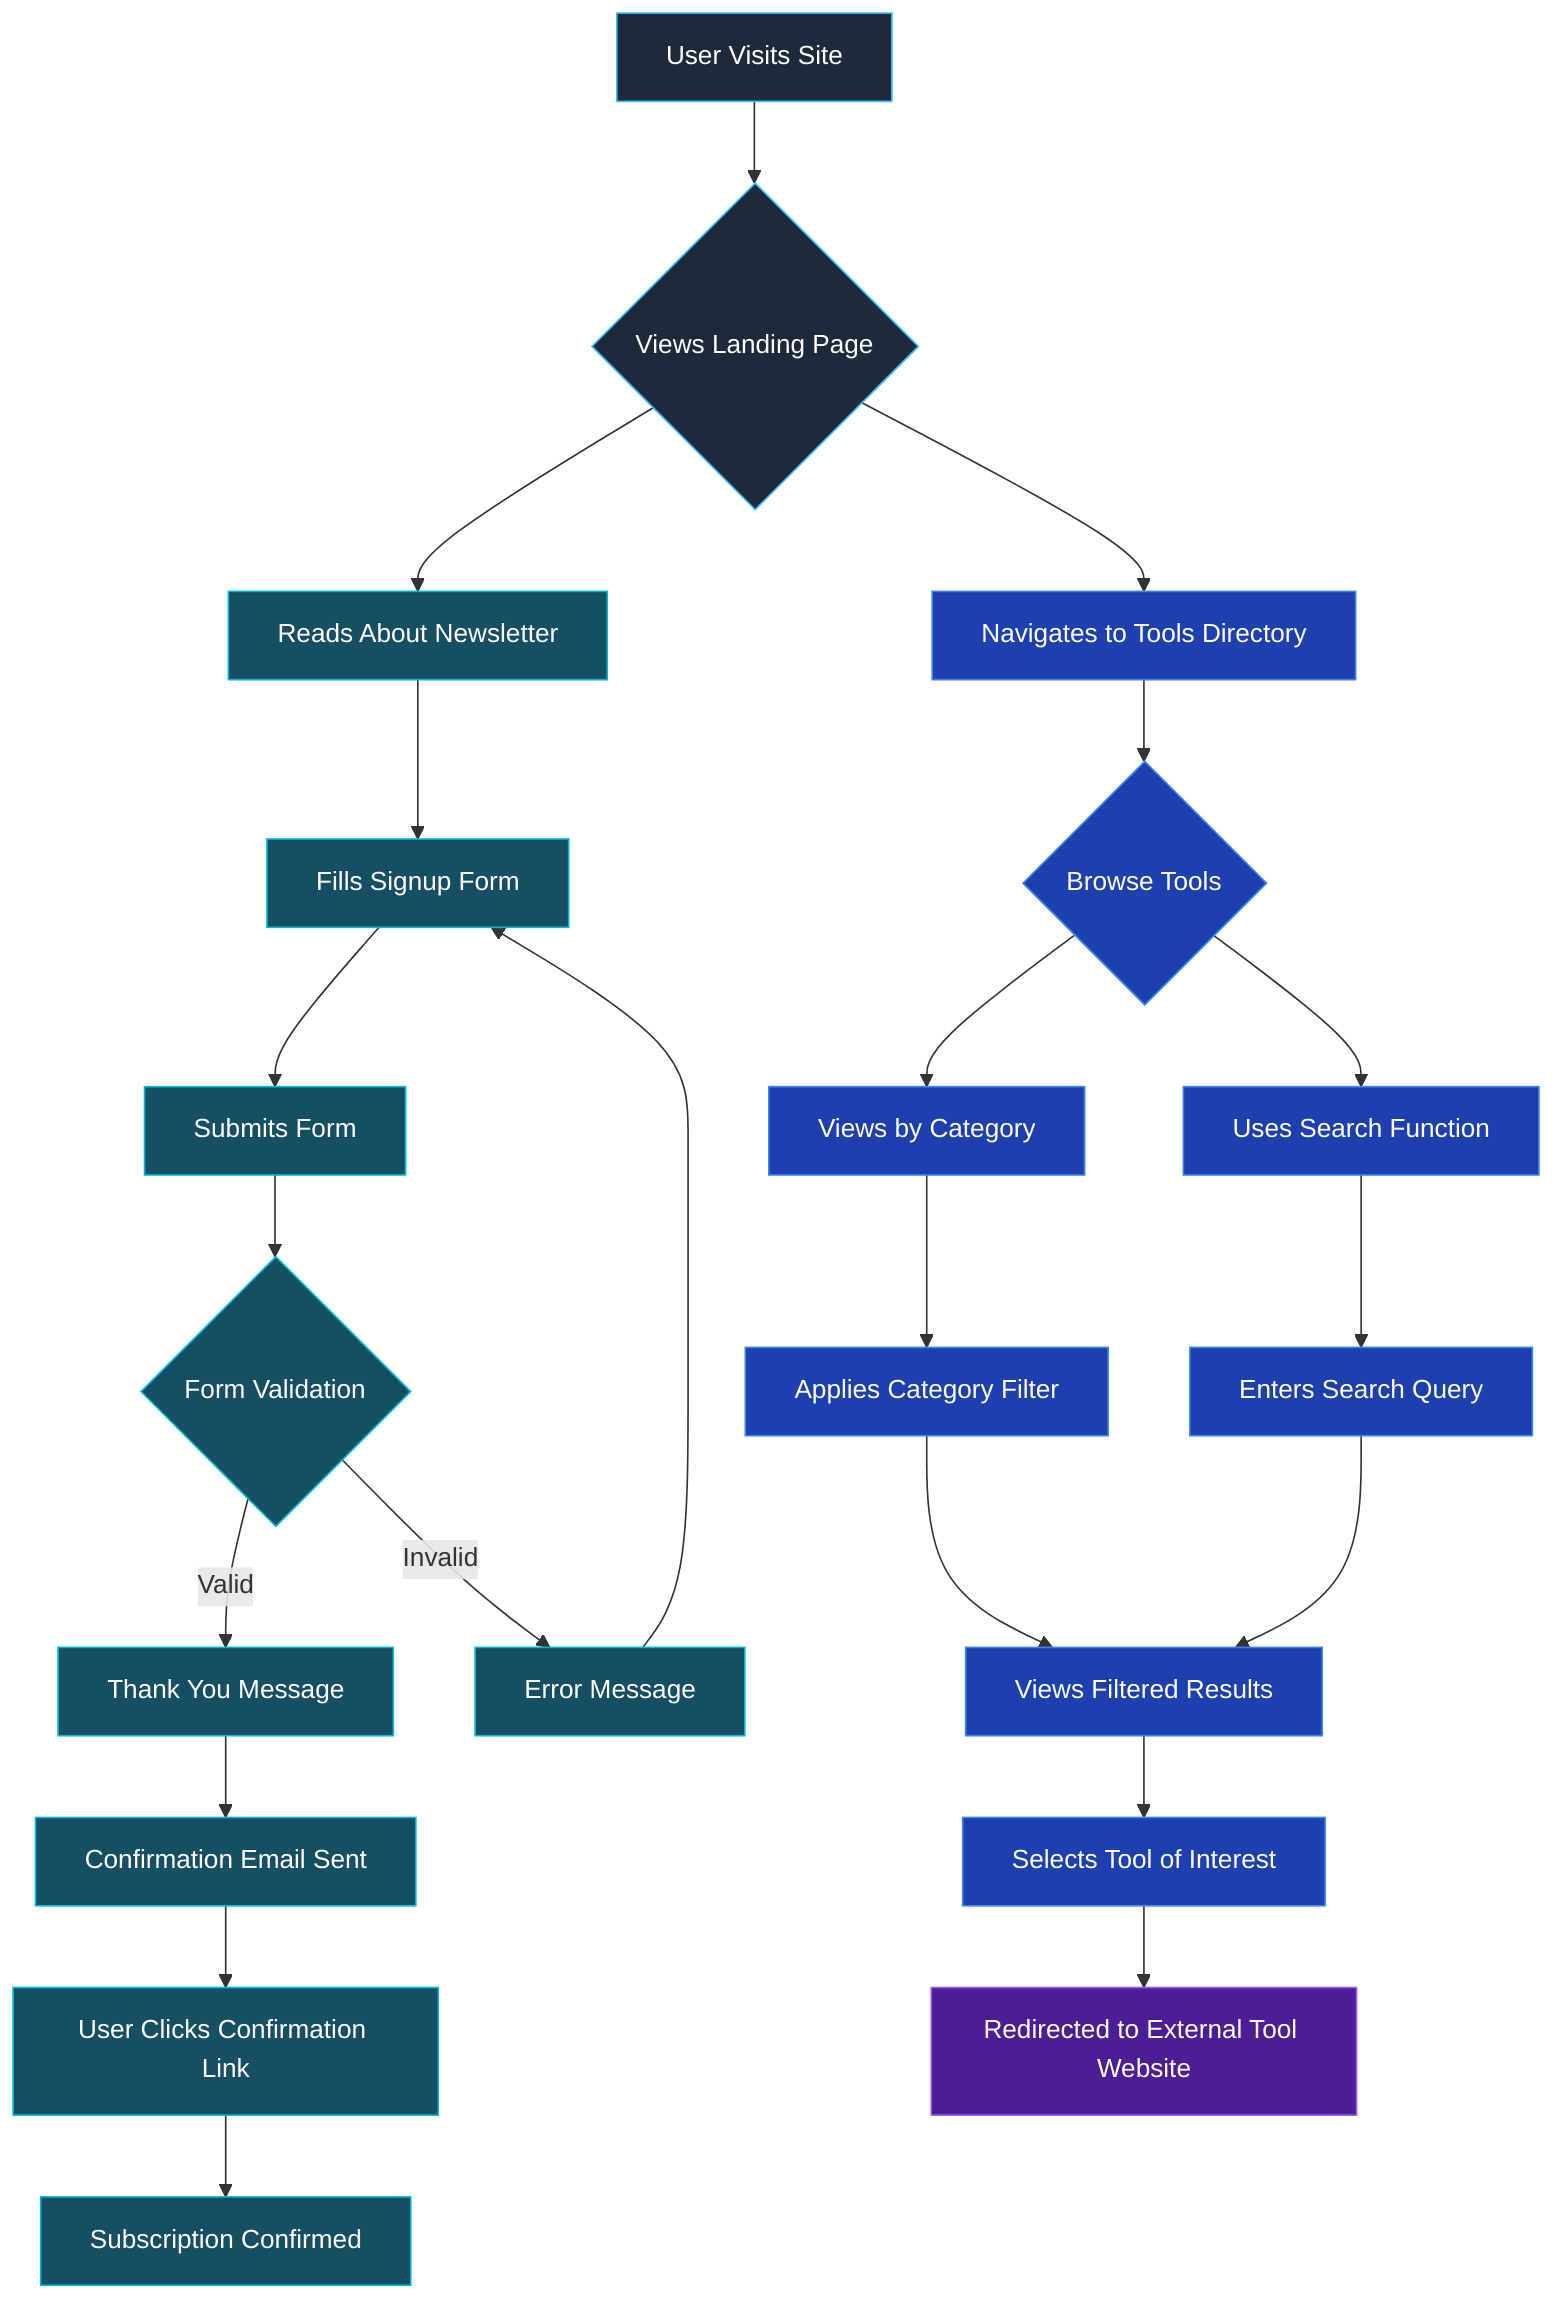 flowchart TD
    A[User Visits Site] --> B{Views Landing Page}
    
    %% Newsletter Signup Flow
    B --> C[Reads About Newsletter]
    C --> D[Fills Signup Form]
    D --> E[Submits Form]
    E --> F{Form Validation}
    F -->|Valid| G[Thank You Message]
    F -->|Invalid| H[Error Message]
    H --> D
    G --> I[Confirmation Email Sent]
    I --> J[User Clicks Confirmation Link]
    J --> K[Subscription Confirmed]
    
    %% Tools Discovery Flow
    B --> L[Navigates to Tools Directory]
    L --> M{Browse Tools}
    M --> N[Views by Category]
    M --> O[Uses Search Function]
    N --> P[Applies Category Filter]
    O --> Q[Enters Search Query]
    P --> R[Views Filtered Results]
    Q --> R
    R --> S[Selects Tool of Interest]
    S --> T[Redirected to External Tool Website]
    
    %% Style definitions
    classDef landing fill:#1e293b,color:#fff,stroke:#38bdf8
    classDef newsletter fill:#164e63,color:#fff,stroke:#06b6d4
    classDef tools fill:#1e40af,color:#fff,stroke:#3b82f6
    classDef external fill:#4c1d95,color:#fff,stroke:#8b5cf6
    
    %% Apply styles
    class A,B landing
    class C,D,E,F,G,H,I,J,K newsletter
    class L,M,N,O,P,Q,R,S tools
    class T external